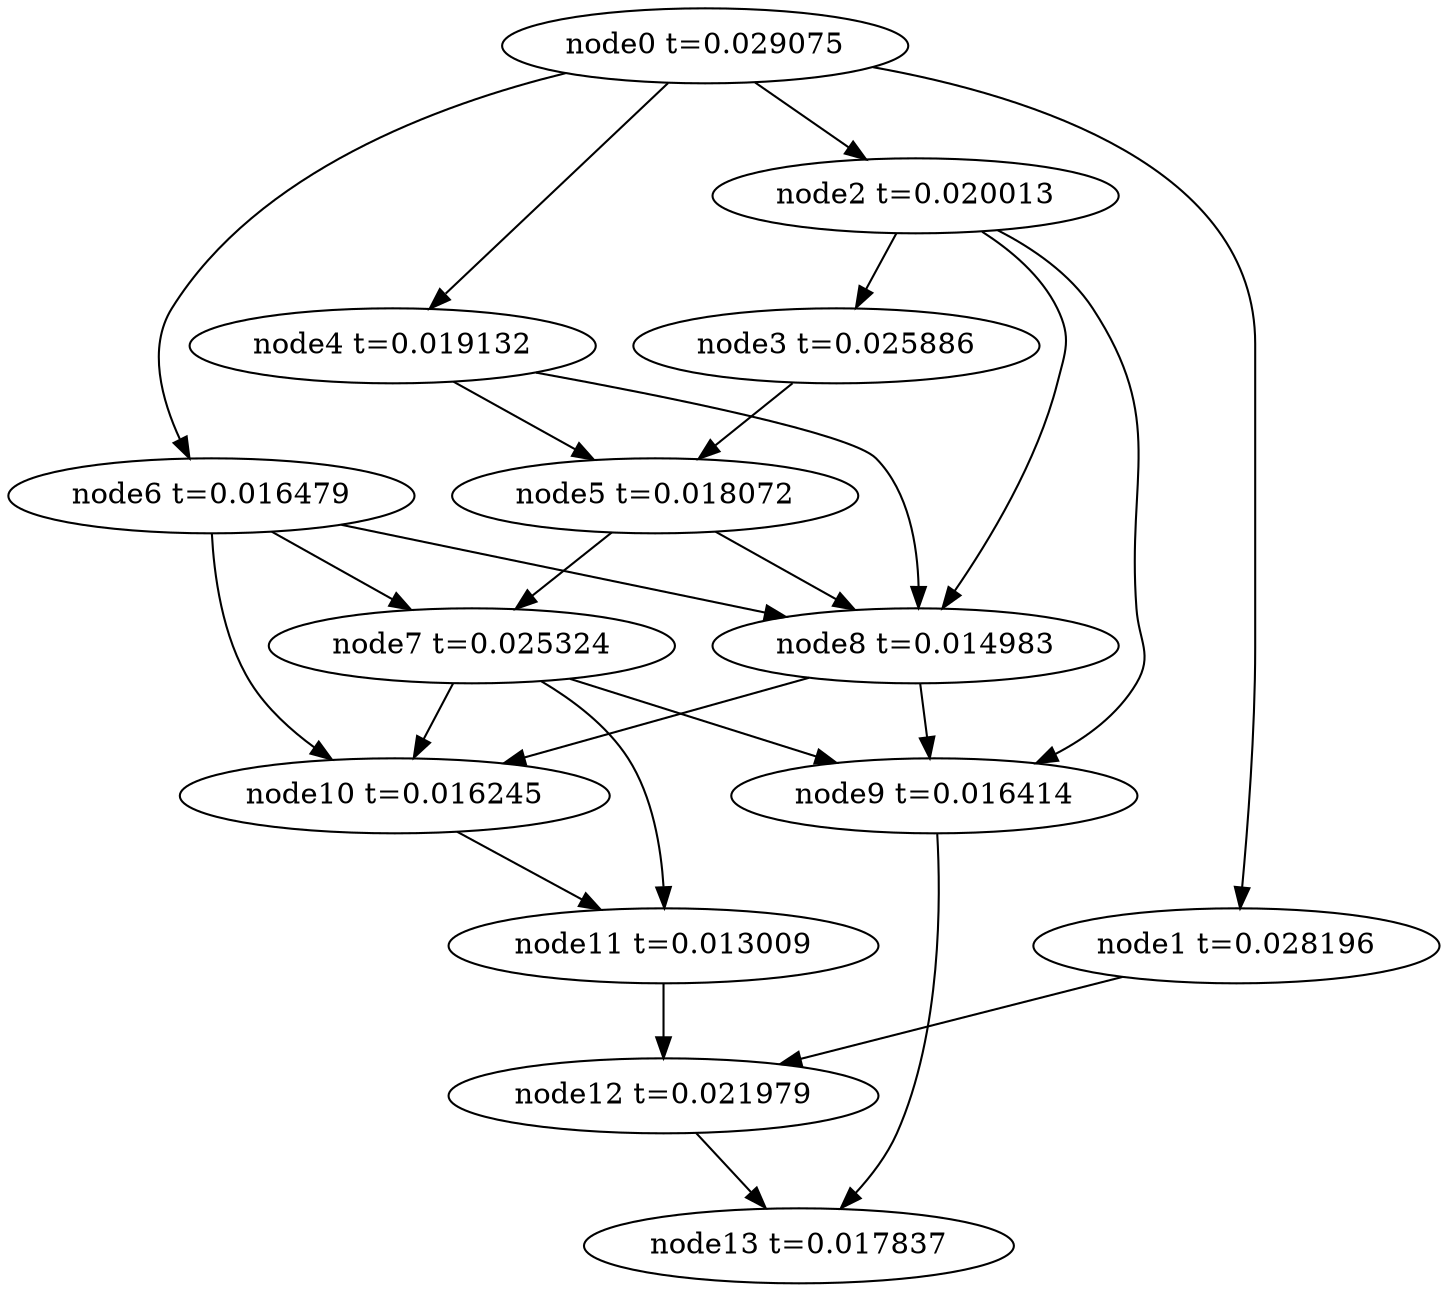 digraph g{
	node13[label="node13 t=0.017837"]
	node12 -> node13
	node12[label="node12 t=0.021979"];
	node11 -> node12
	node11[label="node11 t=0.013009"];
	node10 -> node11
	node10[label="node10 t=0.016245"];
	node9 -> node13
	node9[label="node9 t=0.016414"];
	node8 -> node10
	node8 -> node9
	node8[label="node8 t=0.014983"];
	node7 -> node11
	node7 -> node10
	node7 -> node9
	node7[label="node7 t=0.025324"];
	node6 -> node10
	node6 -> node8
	node6 -> node7
	node6[label="node6 t=0.016479"];
	node5 -> node8
	node5 -> node7
	node5[label="node5 t=0.018072"];
	node4 -> node8
	node4 -> node5
	node4[label="node4 t=0.019132"];
	node3 -> node5
	node3[label="node3 t=0.025886"];
	node2 -> node9
	node2 -> node8
	node2 -> node3
	node2[label="node2 t=0.020013"];
	node1 -> node12
	node1[label="node1 t=0.028196"];
	node0 -> node6
	node0 -> node4
	node0 -> node2
	node0 -> node1
	node0[label="node0 t=0.029075"];
}
